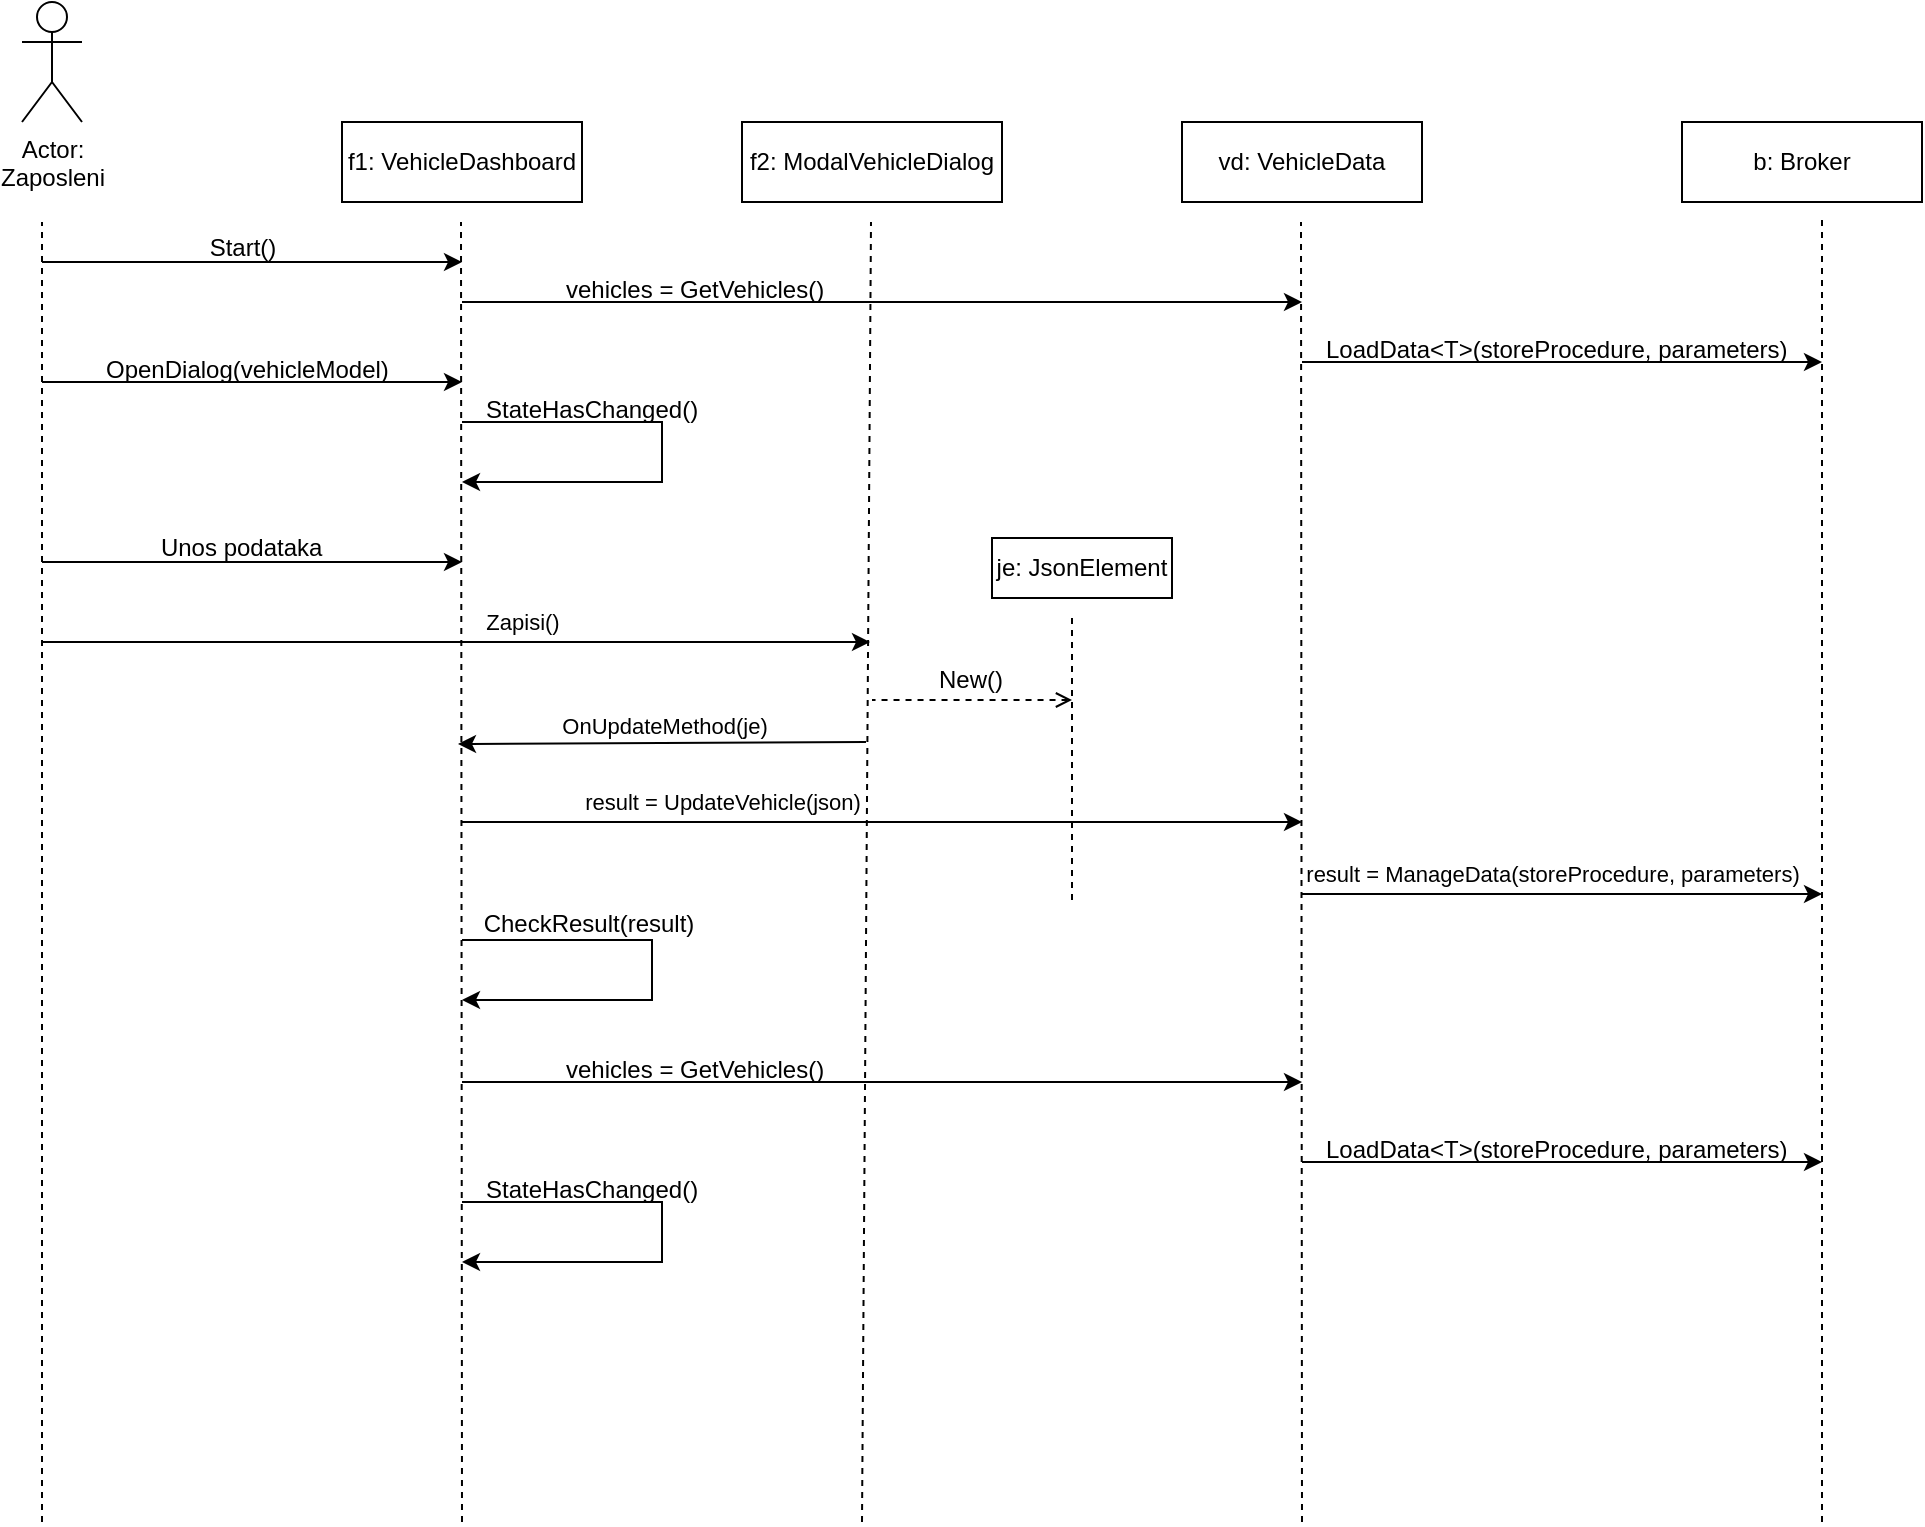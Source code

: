 <mxfile version="24.0.9" type="device">
  <diagram name="Page-1" id="y4bfbC3JQGgkRnFq6-1b">
    <mxGraphModel dx="2085" dy="624" grid="1" gridSize="10" guides="1" tooltips="1" connect="1" arrows="1" fold="1" page="1" pageScale="1" pageWidth="850" pageHeight="1100" math="0" shadow="0">
      <root>
        <mxCell id="0" />
        <mxCell id="1" parent="0" />
        <mxCell id="3-_2AJCKO1gPaBQQBkaG-1" value="Actor:&lt;br&gt;Zaposleni&lt;div&gt;&lt;br&gt;&lt;/div&gt;" style="shape=umlActor;verticalLabelPosition=bottom;verticalAlign=top;html=1;outlineConnect=0;" vertex="1" parent="1">
          <mxGeometry x="10" y="10" width="30" height="60" as="geometry" />
        </mxCell>
        <mxCell id="3-_2AJCKO1gPaBQQBkaG-2" value="f1: VehicleDashboard" style="rounded=0;whiteSpace=wrap;html=1;" vertex="1" parent="1">
          <mxGeometry x="170" y="70" width="120" height="40" as="geometry" />
        </mxCell>
        <mxCell id="3-_2AJCKO1gPaBQQBkaG-3" value="f2:&amp;nbsp;ModalVehicleDialog" style="rounded=0;whiteSpace=wrap;html=1;" vertex="1" parent="1">
          <mxGeometry x="370" y="70" width="130" height="40" as="geometry" />
        </mxCell>
        <mxCell id="3-_2AJCKO1gPaBQQBkaG-4" value="vd: VehicleData" style="rounded=0;whiteSpace=wrap;html=1;" vertex="1" parent="1">
          <mxGeometry x="590" y="70" width="120" height="40" as="geometry" />
        </mxCell>
        <mxCell id="3-_2AJCKO1gPaBQQBkaG-5" value="b: Broker" style="rounded=0;whiteSpace=wrap;html=1;" vertex="1" parent="1">
          <mxGeometry x="840" y="70" width="120" height="40" as="geometry" />
        </mxCell>
        <mxCell id="3-_2AJCKO1gPaBQQBkaG-6" value="" style="endArrow=none;dashed=1;html=1;rounded=0;" edge="1" parent="1">
          <mxGeometry width="50" height="50" relative="1" as="geometry">
            <mxPoint x="20" y="770" as="sourcePoint" />
            <mxPoint x="20" y="120" as="targetPoint" />
          </mxGeometry>
        </mxCell>
        <mxCell id="3-_2AJCKO1gPaBQQBkaG-7" value="" style="endArrow=none;dashed=1;html=1;rounded=0;" edge="1" parent="1">
          <mxGeometry width="50" height="50" relative="1" as="geometry">
            <mxPoint x="230" y="770" as="sourcePoint" />
            <mxPoint x="229.5" y="120" as="targetPoint" />
          </mxGeometry>
        </mxCell>
        <mxCell id="3-_2AJCKO1gPaBQQBkaG-8" value="" style="endArrow=none;dashed=1;html=1;rounded=0;" edge="1" parent="1">
          <mxGeometry width="50" height="50" relative="1" as="geometry">
            <mxPoint x="430" y="770" as="sourcePoint" />
            <mxPoint x="434.5" y="120" as="targetPoint" />
          </mxGeometry>
        </mxCell>
        <mxCell id="3-_2AJCKO1gPaBQQBkaG-9" value="" style="endArrow=none;dashed=1;html=1;rounded=0;" edge="1" parent="1">
          <mxGeometry width="50" height="50" relative="1" as="geometry">
            <mxPoint x="650" y="770" as="sourcePoint" />
            <mxPoint x="649.5" y="120" as="targetPoint" />
          </mxGeometry>
        </mxCell>
        <mxCell id="3-_2AJCKO1gPaBQQBkaG-10" value="" style="endArrow=none;dashed=1;html=1;rounded=0;" edge="1" parent="1">
          <mxGeometry width="50" height="50" relative="1" as="geometry">
            <mxPoint x="910" y="770" as="sourcePoint" />
            <mxPoint x="910" y="118" as="targetPoint" />
          </mxGeometry>
        </mxCell>
        <mxCell id="3-_2AJCKO1gPaBQQBkaG-11" value="" style="endArrow=classic;html=1;rounded=0;" edge="1" parent="1">
          <mxGeometry width="50" height="50" relative="1" as="geometry">
            <mxPoint x="20" y="140" as="sourcePoint" />
            <mxPoint x="230" y="140" as="targetPoint" />
          </mxGeometry>
        </mxCell>
        <mxCell id="3-_2AJCKO1gPaBQQBkaG-12" value="Start()" style="text;html=1;align=center;verticalAlign=middle;resizable=0;points=[];autosize=1;strokeColor=none;fillColor=none;" vertex="1" parent="1">
          <mxGeometry x="90" y="118" width="60" height="30" as="geometry" />
        </mxCell>
        <mxCell id="3-_2AJCKO1gPaBQQBkaG-13" value="vehicles = GetVehicles()" style="text;whiteSpace=wrap;" vertex="1" parent="1">
          <mxGeometry x="280" y="140" width="160" height="40" as="geometry" />
        </mxCell>
        <mxCell id="3-_2AJCKO1gPaBQQBkaG-15" value="" style="endArrow=classic;html=1;rounded=0;" edge="1" parent="1">
          <mxGeometry width="50" height="50" relative="1" as="geometry">
            <mxPoint x="230" y="160" as="sourcePoint" />
            <mxPoint x="650" y="160" as="targetPoint" />
          </mxGeometry>
        </mxCell>
        <mxCell id="3-_2AJCKO1gPaBQQBkaG-17" value="" style="endArrow=classic;html=1;rounded=0;" edge="1" parent="1">
          <mxGeometry width="50" height="50" relative="1" as="geometry">
            <mxPoint x="650" y="190" as="sourcePoint" />
            <mxPoint x="910" y="190" as="targetPoint" />
          </mxGeometry>
        </mxCell>
        <mxCell id="3-_2AJCKO1gPaBQQBkaG-18" value="LoadData&lt;T&gt;(storeProcedure, parameters)" style="text;whiteSpace=wrap;" vertex="1" parent="1">
          <mxGeometry x="660" y="170" width="260" height="40" as="geometry" />
        </mxCell>
        <mxCell id="3-_2AJCKO1gPaBQQBkaG-19" value="" style="endArrow=classic;html=1;rounded=0;" edge="1" parent="1">
          <mxGeometry width="50" height="50" relative="1" as="geometry">
            <mxPoint x="20" y="200" as="sourcePoint" />
            <mxPoint x="230" y="200" as="targetPoint" />
          </mxGeometry>
        </mxCell>
        <mxCell id="3-_2AJCKO1gPaBQQBkaG-20" value="OpenDialog(vehicleModel)" style="text;whiteSpace=wrap;" vertex="1" parent="1">
          <mxGeometry x="50" y="180" width="100" height="40" as="geometry" />
        </mxCell>
        <mxCell id="3-_2AJCKO1gPaBQQBkaG-21" value="" style="endArrow=classic;html=1;rounded=0;" edge="1" parent="1">
          <mxGeometry width="50" height="50" relative="1" as="geometry">
            <mxPoint x="230" y="220" as="sourcePoint" />
            <mxPoint x="230" y="250" as="targetPoint" />
            <Array as="points">
              <mxPoint x="330" y="220" />
              <mxPoint x="330" y="250" />
              <mxPoint x="280" y="250" />
            </Array>
          </mxGeometry>
        </mxCell>
        <mxCell id="3-_2AJCKO1gPaBQQBkaG-22" value="StateHasChanged()" style="text;whiteSpace=wrap;" vertex="1" parent="1">
          <mxGeometry x="240" y="200" width="130" height="40" as="geometry" />
        </mxCell>
        <mxCell id="3-_2AJCKO1gPaBQQBkaG-23" value="je: JsonElement" style="rounded=0;whiteSpace=wrap;html=1;" vertex="1" parent="1">
          <mxGeometry x="495" y="278" width="90" height="30" as="geometry" />
        </mxCell>
        <mxCell id="3-_2AJCKO1gPaBQQBkaG-24" value="" style="endArrow=classic;html=1;rounded=0;" edge="1" parent="1">
          <mxGeometry width="50" height="50" relative="1" as="geometry">
            <mxPoint x="20" y="290" as="sourcePoint" />
            <mxPoint x="230" y="290" as="targetPoint" />
          </mxGeometry>
        </mxCell>
        <mxCell id="3-_2AJCKO1gPaBQQBkaG-25" value="Unos podataka&amp;nbsp;" style="text;html=1;align=center;verticalAlign=middle;resizable=0;points=[];autosize=1;strokeColor=none;fillColor=none;" vertex="1" parent="1">
          <mxGeometry x="66" y="268" width="110" height="30" as="geometry" />
        </mxCell>
        <mxCell id="3-_2AJCKO1gPaBQQBkaG-27" value="" style="endArrow=classic;html=1;rounded=0;" edge="1" parent="1">
          <mxGeometry width="50" height="50" relative="1" as="geometry">
            <mxPoint x="20" y="330" as="sourcePoint" />
            <mxPoint x="434" y="330" as="targetPoint" />
          </mxGeometry>
        </mxCell>
        <mxCell id="3-_2AJCKO1gPaBQQBkaG-28" value="Zapisi()" style="edgeLabel;html=1;align=center;verticalAlign=middle;resizable=0;points=[];" vertex="1" connectable="0" parent="3-_2AJCKO1gPaBQQBkaG-27">
          <mxGeometry x="-0.025" y="6" relative="1" as="geometry">
            <mxPoint x="38" y="-4" as="offset" />
          </mxGeometry>
        </mxCell>
        <mxCell id="3-_2AJCKO1gPaBQQBkaG-29" value="" style="endArrow=none;dashed=1;html=1;rounded=0;" edge="1" parent="1">
          <mxGeometry width="50" height="50" relative="1" as="geometry">
            <mxPoint x="535" y="318" as="sourcePoint" />
            <mxPoint x="535" y="460" as="targetPoint" />
          </mxGeometry>
        </mxCell>
        <mxCell id="3-_2AJCKO1gPaBQQBkaG-30" value="" style="endArrow=none;dashed=1;html=1;rounded=0;strokeWidth=1;strokeColor=default;startArrow=open;startFill=0;" edge="1" parent="1">
          <mxGeometry width="50" height="50" relative="1" as="geometry">
            <mxPoint x="535" y="359" as="sourcePoint" />
            <mxPoint x="435" y="359" as="targetPoint" />
          </mxGeometry>
        </mxCell>
        <mxCell id="3-_2AJCKO1gPaBQQBkaG-31" value="New()" style="text;html=1;align=center;verticalAlign=middle;resizable=0;points=[];autosize=1;strokeColor=none;fillColor=none;" vertex="1" parent="1">
          <mxGeometry x="454" y="334" width="60" height="30" as="geometry" />
        </mxCell>
        <mxCell id="3-_2AJCKO1gPaBQQBkaG-34" value="" style="endArrow=classic;html=1;rounded=0;" edge="1" parent="1">
          <mxGeometry width="50" height="50" relative="1" as="geometry">
            <mxPoint x="432" y="380" as="sourcePoint" />
            <mxPoint x="228" y="381" as="targetPoint" />
          </mxGeometry>
        </mxCell>
        <mxCell id="3-_2AJCKO1gPaBQQBkaG-35" value="OnUpdateMethod(je)" style="edgeLabel;html=1;align=center;verticalAlign=middle;resizable=0;points=[];" vertex="1" connectable="0" parent="3-_2AJCKO1gPaBQQBkaG-34">
          <mxGeometry x="-0.025" y="6" relative="1" as="geometry">
            <mxPoint x="-2" y="-15" as="offset" />
          </mxGeometry>
        </mxCell>
        <mxCell id="3-_2AJCKO1gPaBQQBkaG-36" value="" style="endArrow=classic;html=1;rounded=0;" edge="1" parent="1">
          <mxGeometry width="50" height="50" relative="1" as="geometry">
            <mxPoint x="230" y="420" as="sourcePoint" />
            <mxPoint x="650" y="420" as="targetPoint" />
          </mxGeometry>
        </mxCell>
        <mxCell id="3-_2AJCKO1gPaBQQBkaG-37" value="result =&amp;nbsp;UpdateVehicle(json)" style="edgeLabel;html=1;align=center;verticalAlign=middle;resizable=0;points=[];" vertex="1" connectable="0" parent="3-_2AJCKO1gPaBQQBkaG-36">
          <mxGeometry x="-0.025" y="6" relative="1" as="geometry">
            <mxPoint x="-75" y="-4" as="offset" />
          </mxGeometry>
        </mxCell>
        <mxCell id="3-_2AJCKO1gPaBQQBkaG-38" value="" style="endArrow=classic;html=1;rounded=0;" edge="1" parent="1">
          <mxGeometry width="50" height="50" relative="1" as="geometry">
            <mxPoint x="650" y="456" as="sourcePoint" />
            <mxPoint x="910" y="456" as="targetPoint" />
          </mxGeometry>
        </mxCell>
        <mxCell id="3-_2AJCKO1gPaBQQBkaG-39" value="result =&amp;nbsp;ManageData(storeProcedure, parameters)" style="edgeLabel;html=1;align=center;verticalAlign=middle;resizable=0;points=[];" vertex="1" connectable="0" parent="3-_2AJCKO1gPaBQQBkaG-38">
          <mxGeometry x="-0.025" y="6" relative="1" as="geometry">
            <mxPoint x="-2" y="-4" as="offset" />
          </mxGeometry>
        </mxCell>
        <mxCell id="3-_2AJCKO1gPaBQQBkaG-40" value="" style="endArrow=classic;html=1;rounded=0;" edge="1" parent="1">
          <mxGeometry width="50" height="50" relative="1" as="geometry">
            <mxPoint x="230" y="479" as="sourcePoint" />
            <mxPoint x="230" y="509" as="targetPoint" />
            <Array as="points">
              <mxPoint x="325" y="479" />
              <mxPoint x="325" y="509" />
            </Array>
          </mxGeometry>
        </mxCell>
        <mxCell id="3-_2AJCKO1gPaBQQBkaG-41" value="CheckResult(result)" style="text;html=1;align=center;verticalAlign=middle;resizable=0;points=[];autosize=1;strokeColor=none;fillColor=none;" vertex="1" parent="1">
          <mxGeometry x="228" y="456" width="130" height="30" as="geometry" />
        </mxCell>
        <mxCell id="3-_2AJCKO1gPaBQQBkaG-42" value="vehicles = GetVehicles()" style="text;whiteSpace=wrap;" vertex="1" parent="1">
          <mxGeometry x="280" y="530" width="160" height="40" as="geometry" />
        </mxCell>
        <mxCell id="3-_2AJCKO1gPaBQQBkaG-43" value="" style="endArrow=classic;html=1;rounded=0;" edge="1" parent="1">
          <mxGeometry width="50" height="50" relative="1" as="geometry">
            <mxPoint x="230" y="550" as="sourcePoint" />
            <mxPoint x="650" y="550" as="targetPoint" />
          </mxGeometry>
        </mxCell>
        <mxCell id="3-_2AJCKO1gPaBQQBkaG-46" value="" style="endArrow=classic;html=1;rounded=0;" edge="1" parent="1">
          <mxGeometry width="50" height="50" relative="1" as="geometry">
            <mxPoint x="650" y="590" as="sourcePoint" />
            <mxPoint x="910" y="590" as="targetPoint" />
          </mxGeometry>
        </mxCell>
        <mxCell id="3-_2AJCKO1gPaBQQBkaG-47" value="LoadData&lt;T&gt;(storeProcedure, parameters)" style="text;whiteSpace=wrap;" vertex="1" parent="1">
          <mxGeometry x="660" y="570" width="260" height="40" as="geometry" />
        </mxCell>
        <mxCell id="3-_2AJCKO1gPaBQQBkaG-48" value="" style="endArrow=classic;html=1;rounded=0;" edge="1" parent="1">
          <mxGeometry width="50" height="50" relative="1" as="geometry">
            <mxPoint x="230" y="610" as="sourcePoint" />
            <mxPoint x="230" y="640" as="targetPoint" />
            <Array as="points">
              <mxPoint x="330" y="610" />
              <mxPoint x="330" y="640" />
              <mxPoint x="280" y="640" />
            </Array>
          </mxGeometry>
        </mxCell>
        <mxCell id="3-_2AJCKO1gPaBQQBkaG-49" value="StateHasChanged()" style="text;whiteSpace=wrap;" vertex="1" parent="1">
          <mxGeometry x="240" y="590" width="130" height="40" as="geometry" />
        </mxCell>
      </root>
    </mxGraphModel>
  </diagram>
</mxfile>
